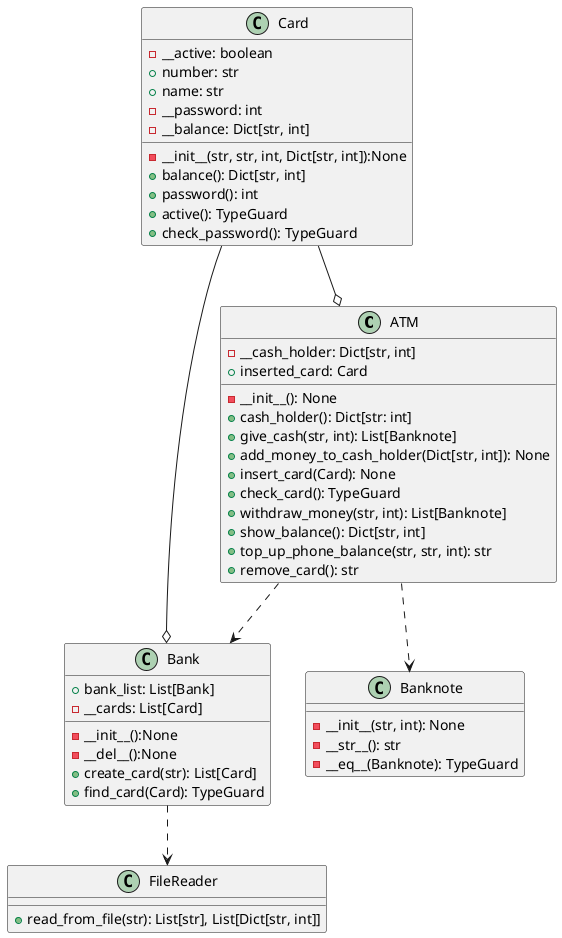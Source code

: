 @startuml
'https://plantuml.com/class-diagram

class ATM
{
-__cash_holder: Dict[str, int]
+inserted_card: Card
-__init__(): None
+cash_holder(): Dict[str: int]
+give_cash(str, int): List[Banknote]
+add_money_to_cash_holder(Dict[str, int]): None
+insert_card(Card): None
+check_card(): TypeGuard
+withdraw_money(str, int): List[Banknote]
+show_balance(): Dict[str, int]
+top_up_phone_balance(str, str, int): str
+remove_card(): str
}
class Bank
{
+bank_list: List[Bank]
-__cards: List[Card]
-__init__():None
-__del__():None
+create_card(str): List[Card]
+find_card(Card): TypeGuard
}
class Banknote
{
-__init__(str, int): None
-__str__(): str
-__eq__(Banknote): TypeGuard
}
class Card
{
-__active: boolean
+number: str
+name: str
-__password: int
-__balance: Dict[str, int]
-__init__(str, str, int, Dict[str, int]):None
+balance(): Dict[str, int]
+password(): int
+active(): TypeGuard
+check_password(): TypeGuard
}
class FileReader
{
+read_from_file(str): List[str], List[Dict[str, int]]
}

ATM ..> Banknote
ATM ..> Bank

Card --o ATM
Card --o Bank

Bank ..> FileReader


@enduml